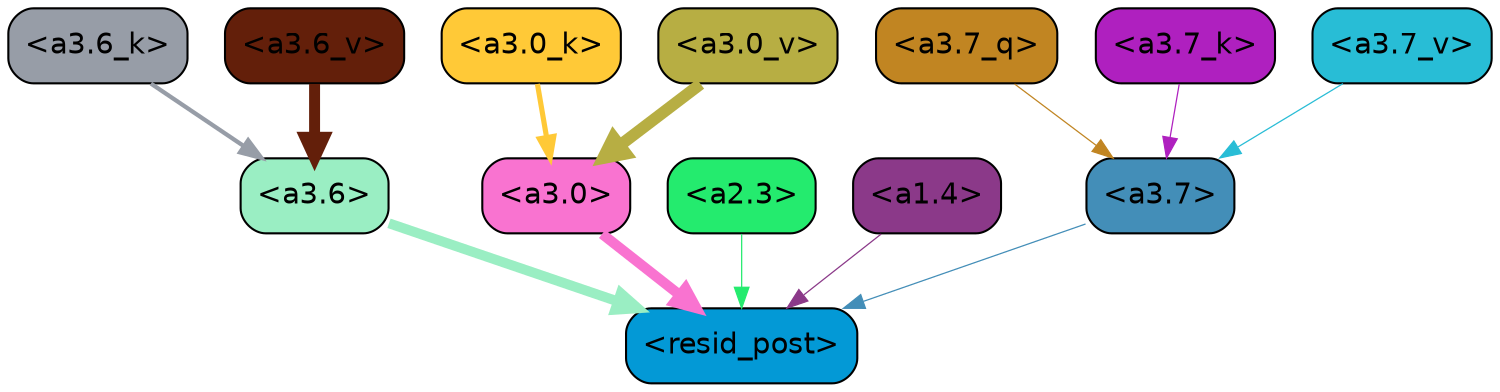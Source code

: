 strict digraph "" {
	graph [bgcolor=transparent,
		layout=dot,
		overlap=false,
		splines=true
	];
	"<a3.7>"	[color=black,
		fillcolor="#438eb8",
		fontname=Helvetica,
		shape=box,
		style="filled, rounded"];
	"<resid_post>"	[color=black,
		fillcolor="#0399d6",
		fontname=Helvetica,
		shape=box,
		style="filled, rounded"];
	"<a3.7>" -> "<resid_post>"	[color="#438eb8",
		penwidth=0.6];
	"<a3.6>"	[color=black,
		fillcolor="#9aeec3",
		fontname=Helvetica,
		shape=box,
		style="filled, rounded"];
	"<a3.6>" -> "<resid_post>"	[color="#9aeec3",
		penwidth=4.753257989883423];
	"<a3.0>"	[color=black,
		fillcolor="#f973d0",
		fontname=Helvetica,
		shape=box,
		style="filled, rounded"];
	"<a3.0>" -> "<resid_post>"	[color="#f973d0",
		penwidth=4.90053927898407];
	"<a2.3>"	[color=black,
		fillcolor="#24eb6e",
		fontname=Helvetica,
		shape=box,
		style="filled, rounded"];
	"<a2.3>" -> "<resid_post>"	[color="#24eb6e",
		penwidth=0.6];
	"<a1.4>"	[color=black,
		fillcolor="#8b3989",
		fontname=Helvetica,
		shape=box,
		style="filled, rounded"];
	"<a1.4>" -> "<resid_post>"	[color="#8b3989",
		penwidth=0.6];
	"<a3.7_q>"	[color=black,
		fillcolor="#c18522",
		fontname=Helvetica,
		shape=box,
		style="filled, rounded"];
	"<a3.7_q>" -> "<a3.7>"	[color="#c18522",
		penwidth=0.6];
	"<a3.7_k>"	[color=black,
		fillcolor="#af20bf",
		fontname=Helvetica,
		shape=box,
		style="filled, rounded"];
	"<a3.7_k>" -> "<a3.7>"	[color="#af20bf",
		penwidth=0.6];
	"<a3.6_k>"	[color=black,
		fillcolor="#979da7",
		fontname=Helvetica,
		shape=box,
		style="filled, rounded"];
	"<a3.6_k>" -> "<a3.6>"	[color="#979da7",
		penwidth=2.048597991466522];
	"<a3.0_k>"	[color=black,
		fillcolor="#ffc937",
		fontname=Helvetica,
		shape=box,
		style="filled, rounded"];
	"<a3.0_k>" -> "<a3.0>"	[color="#ffc937",
		penwidth=2.476402521133423];
	"<a3.7_v>"	[color=black,
		fillcolor="#28bdd6",
		fontname=Helvetica,
		shape=box,
		style="filled, rounded"];
	"<a3.7_v>" -> "<a3.7>"	[color="#28bdd6",
		penwidth=0.6];
	"<a3.6_v>"	[color=black,
		fillcolor="#631f0a",
		fontname=Helvetica,
		shape=box,
		style="filled, rounded"];
	"<a3.6_v>" -> "<a3.6>"	[color="#631f0a",
		penwidth=5.2550448179244995];
	"<a3.0_v>"	[color=black,
		fillcolor="#b7ae43",
		fontname=Helvetica,
		shape=box,
		style="filled, rounded"];
	"<a3.0_v>" -> "<a3.0>"	[color="#b7ae43",
		penwidth=5.652270674705505];
}

